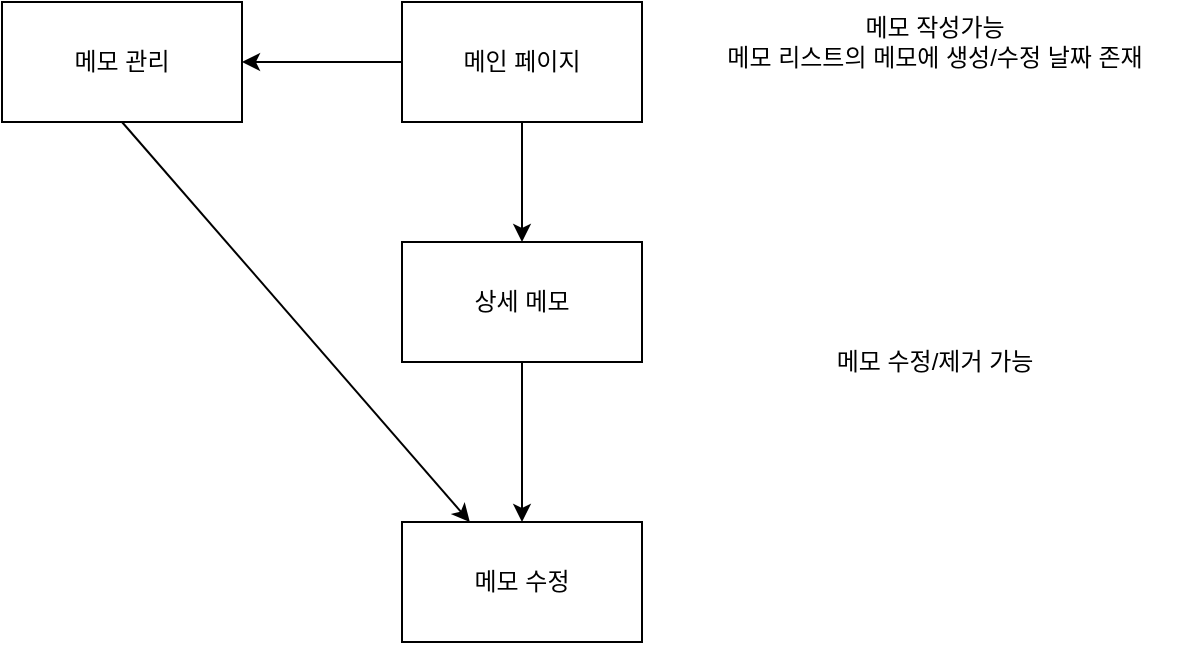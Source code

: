 <mxfile version="12.2.4" pages="1"><diagram id="kZ8naX-qqYjSuBc29ix2" name="Page-1"><mxGraphModel dx="1161" dy="582" grid="1" gridSize="10" guides="1" tooltips="1" connect="1" arrows="1" fold="1" page="1" pageScale="1" pageWidth="827" pageHeight="1169" math="0" shadow="0"><root><mxCell id="0"/><mxCell id="1" parent="0"/><mxCell id="4" style="edgeStyle=orthogonalEdgeStyle;rounded=0;orthogonalLoop=1;jettySize=auto;html=1;" parent="1" source="2" target="5" edge="1"><mxGeometry relative="1" as="geometry"><mxPoint x="370" y="320" as="targetPoint"/></mxGeometry></mxCell><mxCell id="11" value="" style="edgeStyle=orthogonalEdgeStyle;rounded=0;orthogonalLoop=1;jettySize=auto;html=1;" parent="1" source="2" target="10" edge="1"><mxGeometry relative="1" as="geometry"/></mxCell><mxCell id="2" value="메인 페이지" style="rounded=0;whiteSpace=wrap;html=1;" parent="1" vertex="1"><mxGeometry x="310" y="140" width="120" height="60" as="geometry"/></mxCell><mxCell id="10" value="메모 관리" style="rounded=0;whiteSpace=wrap;html=1;" parent="1" vertex="1"><mxGeometry x="110" y="140" width="120" height="60" as="geometry"/></mxCell><mxCell id="13" value="" style="edgeStyle=orthogonalEdgeStyle;rounded=0;orthogonalLoop=1;jettySize=auto;html=1;" parent="1" source="5" target="12" edge="1"><mxGeometry relative="1" as="geometry"/></mxCell><mxCell id="5" value="상세 메모" style="rounded=0;whiteSpace=wrap;html=1;" parent="1" vertex="1"><mxGeometry x="310" y="260" width="120" height="60" as="geometry"/></mxCell><mxCell id="12" value="메모 수정" style="rounded=0;whiteSpace=wrap;html=1;" parent="1" vertex="1"><mxGeometry x="310" y="400" width="120" height="60" as="geometry"/></mxCell><mxCell id="8" value="메모 작성가능&lt;br&gt;메모 리스트의 메모에 생성/수정 날짜 존재&lt;br&gt;" style="text;html=1;strokeColor=none;fillColor=none;align=center;verticalAlign=middle;whiteSpace=wrap;rounded=0;" parent="1" vertex="1"><mxGeometry x="453" y="150" width="247" height="20" as="geometry"/></mxCell><mxCell id="9" value="메모 수정/제거 가능" style="text;html=1;strokeColor=none;fillColor=none;align=center;verticalAlign=middle;whiteSpace=wrap;rounded=0;" parent="1" vertex="1"><mxGeometry x="453" y="310" width="247" height="20" as="geometry"/></mxCell><mxCell id="16" value="" style="endArrow=classic;html=1;exitX=0.5;exitY=1;exitDx=0;exitDy=0;" parent="1" source="10" target="12" edge="1"><mxGeometry width="50" height="50" relative="1" as="geometry"><mxPoint x="110" y="520" as="sourcePoint"/><mxPoint x="160" y="470" as="targetPoint"/></mxGeometry></mxCell></root></mxGraphModel></diagram></mxfile>